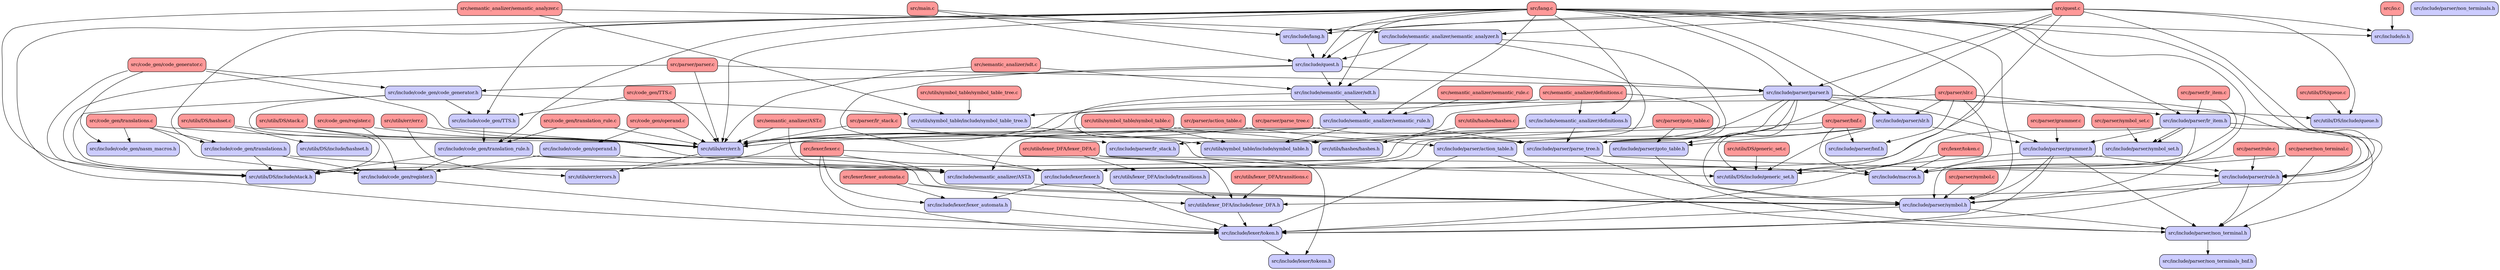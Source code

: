 digraph codeviz {
    splines=true
    sep="+15,15"
    overlap=scalexy

    node [shape=Mrecord, fontsize=12]

    node [fillcolor="#ff9999", style=filled] "src/code_gen/TTS.c"                                 [label = "src/code_gen/TTS.c"]
    node [fillcolor="#ff9999", style=filled] "src/code_gen/code_generator.c"                      [label = "src/code_gen/code_generator.c"]
    node [fillcolor="#ff9999", style=filled] "src/code_gen/operand.c"                             [label = "src/code_gen/operand.c"]
    node [fillcolor="#ff9999", style=filled] "src/code_gen/register.c"                            [label = "src/code_gen/register.c"]
    node [fillcolor="#ff9999", style=filled] "src/code_gen/translation_rule.c"                    [label = "src/code_gen/translation_rule.c"]
    node [fillcolor="#ff9999", style=filled] "src/code_gen/translations.c"                        [label = "src/code_gen/translations.c"]
    node [fillcolor="#ccccff", style=filled] "src/include/code_gen/TTS.h"                         [label = "src/include/code_gen/TTS.h"]
    node [fillcolor="#ccccff", style=filled] "src/include/code_gen/code_generator.h"              [label = "src/include/code_gen/code_generator.h"]
    node [fillcolor="#ccccff", style=filled] "src/include/code_gen/nasm_macros.h"                 [label = "src/include/code_gen/nasm_macros.h"]
    node [fillcolor="#ccccff", style=filled] "src/include/code_gen/operand.h"                     [label = "src/include/code_gen/operand.h"]
    node [fillcolor="#ccccff", style=filled] "src/include/code_gen/register.h"                    [label = "src/include/code_gen/register.h"]
    node [fillcolor="#ccccff", style=filled] "src/include/code_gen/translation_rule.h"            [label = "src/include/code_gen/translation_rule.h"]
    node [fillcolor="#ccccff", style=filled] "src/include/code_gen/translations.h"                [label = "src/include/code_gen/translations.h"]
    node [fillcolor="#ccccff", style=filled] "src/include/io.h"                                   [label = "src/include/io.h"]
    node [fillcolor="#ccccff", style=filled] "src/include/lang.h"                                 [label = "src/include/lang.h"]
    node [fillcolor="#ccccff", style=filled] "src/include/lexer/lexer.h"                          [label = "src/include/lexer/lexer.h"]
    node [fillcolor="#ccccff", style=filled] "src/include/lexer/lexer_automata.h"                 [label = "src/include/lexer/lexer_automata.h"]
    node [fillcolor="#ccccff", style=filled] "src/include/lexer/token.h"                          [label = "src/include/lexer/token.h"]
    node [fillcolor="#ccccff", style=filled] "src/include/lexer/tokens.h"                         [label = "src/include/lexer/tokens.h"]
    node [fillcolor="#ccccff", style=filled] "src/include/macros.h"                               [label = "src/include/macros.h"]
    node [fillcolor="#ccccff", style=filled] "src/include/parser/action_table.h"                  [label = "src/include/parser/action_table.h"]
    node [fillcolor="#ccccff", style=filled] "src/include/parser/bnf.h"                           [label = "src/include/parser/bnf.h"]
    node [fillcolor="#ccccff", style=filled] "src/include/parser/goto_table.h"                    [label = "src/include/parser/goto_table.h"]
    node [fillcolor="#ccccff", style=filled] "src/include/parser/grammer.h"                       [label = "src/include/parser/grammer.h"]
    node [fillcolor="#ccccff", style=filled] "src/include/parser/lr_item.h"                       [label = "src/include/parser/lr_item.h"]
    node [fillcolor="#ccccff", style=filled] "src/include/parser/lr_stack.h"                      [label = "src/include/parser/lr_stack.h"]
    node [fillcolor="#ccccff", style=filled] "src/include/parser/non_terminal.h"                  [label = "src/include/parser/non_terminal.h"]
    node [fillcolor="#ccccff", style=filled] "src/include/parser/non_terminals.h"                 [label = "src/include/parser/non_terminals.h"]
    node [fillcolor="#ccccff", style=filled] "src/include/parser/non_terminals_bnf.h"             [label = "src/include/parser/non_terminals_bnf.h"]
    node [fillcolor="#ccccff", style=filled] "src/include/parser/parse_tree.h"                    [label = "src/include/parser/parse_tree.h"]
    node [fillcolor="#ccccff", style=filled] "src/include/parser/parser.h"                        [label = "src/include/parser/parser.h"]
    node [fillcolor="#ccccff", style=filled] "src/include/parser/rule.h"                          [label = "src/include/parser/rule.h"]
    node [fillcolor="#ccccff", style=filled] "src/include/parser/slr.h"                           [label = "src/include/parser/slr.h"]
    node [fillcolor="#ccccff", style=filled] "src/include/parser/symbol.h"                        [label = "src/include/parser/symbol.h"]
    node [fillcolor="#ccccff", style=filled] "src/include/parser/symbol_set.h"                    [label = "src/include/parser/symbol_set.h"]
    node [fillcolor="#ccccff", style=filled] "src/include/quest.h"                                [label = "src/include/quest.h"]
    node [fillcolor="#ccccff", style=filled] "src/include/semantic_analizer/AST.h"                [label = "src/include/semantic_analizer/AST.h"]
    node [fillcolor="#ccccff", style=filled] "src/include/semantic_analizer/definitions.h"        [label = "src/include/semantic_analizer/definitions.h"]
    node [fillcolor="#ccccff", style=filled] "src/include/semantic_analizer/sdt.h"                [label = "src/include/semantic_analizer/sdt.h"]
    node [fillcolor="#ccccff", style=filled] "src/include/semantic_analizer/semantic_analyzer.h"  [label = "src/include/semantic_analizer/semantic_analyzer.h"]
    node [fillcolor="#ccccff", style=filled] "src/include/semantic_analizer/semantic_rule.h"      [label = "src/include/semantic_analizer/semantic_rule.h"]
    node [fillcolor="#ff9999", style=filled] "src/io.c"                                           [label = "src/io.c"]
    node [fillcolor="#ff9999", style=filled] "src/lang.c"                                         [label = "src/lang.c"]
    node [fillcolor="#ff9999", style=filled] "src/lexer/lexer.c"                                  [label = "src/lexer/lexer.c"]
    node [fillcolor="#ff9999", style=filled] "src/lexer/lexer_automata.c"                         [label = "src/lexer/lexer_automata.c"]
    node [fillcolor="#ff9999", style=filled] "src/lexer/token.c"                                  [label = "src/lexer/token.c"]
    node [fillcolor="#ff9999", style=filled] "src/main.c"                                         [label = "src/main.c"]
    node [fillcolor="#ff9999", style=filled] "src/parser/action_table.c"                          [label = "src/parser/action_table.c"]
    node [fillcolor="#ff9999", style=filled] "src/parser/bnf.c"                                   [label = "src/parser/bnf.c"]
    node [fillcolor="#ff9999", style=filled] "src/parser/goto_table.c"                            [label = "src/parser/goto_table.c"]
    node [fillcolor="#ff9999", style=filled] "src/parser/grammer.c"                               [label = "src/parser/grammer.c"]
    node [fillcolor="#ff9999", style=filled] "src/parser/lr_item.c"                               [label = "src/parser/lr_item.c"]
    node [fillcolor="#ff9999", style=filled] "src/parser/lr_stack.c"                              [label = "src/parser/lr_stack.c"]
    node [fillcolor="#ff9999", style=filled] "src/parser/non_terminal.c"                          [label = "src/parser/non_terminal.c"]
    node [fillcolor="#ff9999", style=filled] "src/parser/parse_tree.c"                            [label = "src/parser/parse_tree.c"]
    node [fillcolor="#ff9999", style=filled] "src/parser/parser.c"                                [label = "src/parser/parser.c"]
    node [fillcolor="#ff9999", style=filled] "src/parser/rule.c"                                  [label = "src/parser/rule.c"]
    node [fillcolor="#ff9999", style=filled] "src/parser/slr.c"                                   [label = "src/parser/slr.c"]
    node [fillcolor="#ff9999", style=filled] "src/parser/symbol.c"                                [label = "src/parser/symbol.c"]
    node [fillcolor="#ff9999", style=filled] "src/parser/symbol_set.c"                            [label = "src/parser/symbol_set.c"]
    node [fillcolor="#ff9999", style=filled] "src/quest.c"                                        [label = "src/quest.c"]
    node [fillcolor="#ff9999", style=filled] "src/semantic_analizer/AST.c"                        [label = "src/semantic_analizer/AST.c"]
    node [fillcolor="#ff9999", style=filled] "src/semantic_analizer/definitions.c"                [label = "src/semantic_analizer/definitions.c"]
    node [fillcolor="#ff9999", style=filled] "src/semantic_analizer/sdt.c"                        [label = "src/semantic_analizer/sdt.c"]
    node [fillcolor="#ff9999", style=filled] "src/semantic_analizer/semantic_analyzer.c"          [label = "src/semantic_analizer/semantic_analyzer.c"]
    node [fillcolor="#ff9999", style=filled] "src/semantic_analizer/semantic_rule.c"              [label = "src/semantic_analizer/semantic_rule.c"]
    node [fillcolor="#ff9999", style=filled] "src/utils/DS/generic_set.c"                         [label = "src/utils/DS/generic_set.c"]
    node [fillcolor="#ff9999", style=filled] "src/utils/DS/hashset.c"                             [label = "src/utils/DS/hashset.c"]
    node [fillcolor="#ccccff", style=filled] "src/utils/DS/include/generic_set.h"                 [label = "src/utils/DS/include/generic_set.h"]
    node [fillcolor="#ccccff", style=filled] "src/utils/DS/include/hashset.h"                     [label = "src/utils/DS/include/hashset.h"]
    node [fillcolor="#ccccff", style=filled] "src/utils/DS/include/queue.h"                       [label = "src/utils/DS/include/queue.h"]
    node [fillcolor="#ccccff", style=filled] "src/utils/DS/include/stack.h"                       [label = "src/utils/DS/include/stack.h"]
    node [fillcolor="#ff9999", style=filled] "src/utils/DS/queue.c"                               [label = "src/utils/DS/queue.c"]
    node [fillcolor="#ff9999", style=filled] "src/utils/DS/stack.c"                               [label = "src/utils/DS/stack.c"]
    node [fillcolor="#ff9999", style=filled] "src/utils/err/err.c"                                [label = "src/utils/err/err.c"]
    node [fillcolor="#ccccff", style=filled] "src/utils/err/err.h"                                [label = "src/utils/err/err.h"]
    node [fillcolor="#ccccff", style=filled] "src/utils/err/errors.h"                             [label = "src/utils/err/errors.h"]
    node [fillcolor="#ff9999", style=filled] "src/utils/hashes/hashes.c"                          [label = "src/utils/hashes/hashes.c"]
    node [fillcolor="#ccccff", style=filled] "src/utils/hashes/hashes.h"                          [label = "src/utils/hashes/hashes.h"]
    node [fillcolor="#ccccff", style=filled] "src/utils/lexer_DFA/include/lexer_DFA.h"            [label = "src/utils/lexer_DFA/include/lexer_DFA.h"]
    node [fillcolor="#ccccff", style=filled] "src/utils/lexer_DFA/include/transitions.h"          [label = "src/utils/lexer_DFA/include/transitions.h"]
    node [fillcolor="#ff9999", style=filled] "src/utils/lexer_DFA/lexer_DFA.c"                    [label = "src/utils/lexer_DFA/lexer_DFA.c"]
    node [fillcolor="#ff9999", style=filled] "src/utils/lexer_DFA/transitions.c"                  [label = "src/utils/lexer_DFA/transitions.c"]
    node [fillcolor="#ccccff", style=filled] "src/utils/symbol_table/include/symbol_table.h"      [label = "src/utils/symbol_table/include/symbol_table.h"]
    node [fillcolor="#ccccff", style=filled] "src/utils/symbol_table/include/symbol_table_tree.h" [label = "src/utils/symbol_table/include/symbol_table_tree.h"]
    node [fillcolor="#ff9999", style=filled] "src/utils/symbol_table/symbol_table.c"              [label = "src/utils/symbol_table/symbol_table.c"]
    node [fillcolor="#ff9999", style=filled] "src/utils/symbol_table/symbol_table_tree.c"         [label = "src/utils/symbol_table/symbol_table_tree.c"]

    "src/code_gen/TTS.c"                                 -> "src/include/code_gen/TTS.h"
    "src/code_gen/TTS.c"                                 -> "src/utils/err/err.h"
    "src/code_gen/code_generator.c"                      -> "src/include/code_gen/code_generator.h"
    "src/code_gen/code_generator.c"                      -> "src/include/code_gen/nasm_macros.h"
    "src/code_gen/code_generator.c"                      -> "src/utils/err/err.h"
    "src/code_gen/code_generator.c"                      -> "src/utils/DS/include/stack.h"
    "src/code_gen/operand.c"                             -> "src/include/code_gen/operand.h"
    "src/code_gen/operand.c"                             -> "src/utils/err/err.h"
    "src/code_gen/register.c"                            -> "src/include/code_gen/register.h"
    "src/code_gen/register.c"                            -> "src/utils/err/err.h"
    "src/code_gen/translation_rule.c"                    -> "src/include/code_gen/translation_rule.h"
    "src/code_gen/translation_rule.c"                    -> "src/utils/err/err.h"
    "src/code_gen/translations.c"                        -> "src/include/code_gen/translations.h"
    "src/code_gen/translations.c"                        -> "src/include/code_gen/nasm_macros.h"
    "src/code_gen/translations.c"                        -> "src/include/code_gen/register.h"
    "src/code_gen/translations.c"                        -> "src/utils/err/err.h"
    "src/include/code_gen/TTS.h"                         -> "src/include/code_gen/translation_rule.h"
    "src/include/code_gen/code_generator.h"              -> "src/include/code_gen/TTS.h"
    "src/include/code_gen/code_generator.h"              -> "src/include/code_gen/register.h"
    "src/include/code_gen/code_generator.h"              -> "src/include/semantic_analizer/AST.h"
    "src/include/code_gen/code_generator.h"              -> "src/utils/symbol_table/include/symbol_table_tree.h"
    "src/include/code_gen/operand.h"                     -> "src/include/code_gen/register.h"
    "src/include/code_gen/operand.h"                     -> "src/include/parser/symbol.h"
    "src/include/code_gen/register.h"                    -> "src/include/lexer/token.h"
    "src/include/code_gen/translation_rule.h"            -> "src/include/parser/symbol.h"
    "src/include/code_gen/translation_rule.h"            -> "src/include/semantic_analizer/AST.h"
    "src/include/code_gen/translation_rule.h"            -> "src/utils/DS/include/stack.h"
    "src/include/code_gen/translation_rule.h"            -> "src/include/code_gen/register.h"
    "src/include/code_gen/translations.h"                -> "src/include/semantic_analizer/AST.h"
    "src/include/code_gen/translations.h"                -> "src/include/code_gen/register.h"
    "src/include/code_gen/translations.h"                -> "src/utils/DS/include/stack.h"
    "src/include/lang.h"                                 -> "src/include/quest.h"
    "src/include/lexer/lexer.h"                          -> "src/include/lexer/lexer_automata.h"
    "src/include/lexer/lexer.h"                          -> "src/include/lexer/token.h"
    "src/include/lexer/lexer_automata.h"                 -> "src/include/lexer/token.h"
    "src/include/lexer/token.h"                          -> "src/include/lexer/tokens.h"
    "src/include/parser/action_table.h"                  -> "src/include/parser/non_terminal.h"
    "src/include/parser/action_table.h"                  -> "src/include/lexer/token.h"
    "src/include/parser/goto_table.h"                    -> "src/include/parser/non_terminal.h"
    "src/include/parser/grammer.h"                       -> "src/include/parser/non_terminal.h"
    "src/include/parser/grammer.h"                       -> "src/include/parser/rule.h"
    "src/include/parser/grammer.h"                       -> "src/include/parser/symbol.h"
    "src/include/parser/grammer.h"                       -> "src/include/lexer/token.h"
    "src/include/parser/grammer.h"                       -> "src/utils/DS/include/generic_set.h"
    "src/include/parser/lr_item.h"                       -> "src/include/parser/grammer.h"
    "src/include/parser/lr_item.h"                       -> "src/include/parser/non_terminal.h"
    "src/include/parser/lr_item.h"                       -> "src/include/parser/rule.h"
    "src/include/parser/lr_item.h"                       -> "src/include/parser/symbol_set.h"
    "src/include/parser/lr_item.h"                       -> "src/include/parser/symbol.h"
    "src/include/parser/lr_item.h"                       -> "src/include/parser/symbol_set.h"
    "src/include/parser/lr_item.h"                       -> "src/utils/DS/include/generic_set.h"
    "src/include/parser/non_terminal.h"                  -> "src/include/parser/non_terminals_bnf.h"
    "src/include/parser/parse_tree.h"                    -> "src/include/parser/rule.h"
    "src/include/parser/parse_tree.h"                    -> "src/include/parser/symbol.h"
    "src/include/parser/parser.h"                        -> "src/include/parser/action_table.h"
    "src/include/parser/parser.h"                        -> "src/include/parser/goto_table.h"
    "src/include/parser/parser.h"                        -> "src/include/parser/grammer.h"
    "src/include/parser/parser.h"                        -> "src/include/parser/lr_stack.h"
    "src/include/parser/parser.h"                        -> "src/include/parser/parse_tree.h"
    "src/include/parser/parser.h"                        -> "src/include/parser/rule.h"
    "src/include/parser/parser.h"                        -> "src/include/parser/slr.h"
    "src/include/parser/parser.h"                        -> "src/utils/DS/include/queue.h"
    "src/include/parser/parser.h"                        -> "src/include/parser/symbol.h"
    "src/include/parser/rule.h"                          -> "src/include/lexer/token.h"
    "src/include/parser/rule.h"                          -> "src/include/parser/non_terminal.h"
    "src/include/parser/rule.h"                          -> "src/include/parser/symbol.h"
    "src/include/parser/slr.h"                           -> "src/utils/DS/include/generic_set.h"
    "src/include/parser/slr.h"                           -> "src/include/parser/action_table.h"
    "src/include/parser/slr.h"                           -> "src/include/parser/goto_table.h"
    "src/include/parser/slr.h"                           -> "src/include/parser/grammer.h"
    "src/include/parser/symbol.h"                        -> "src/include/lexer/token.h"
    "src/include/parser/symbol.h"                        -> "src/include/parser/non_terminal.h"
    "src/include/parser/symbol_set.h"                    -> "src/include/parser/symbol.h"
    "src/include/quest.h"                                -> "src/include/code_gen/code_generator.h"
    "src/include/quest.h"                                -> "src/include/lexer/lexer.h"
    "src/include/quest.h"                                -> "src/include/parser/parser.h"
    "src/include/quest.h"                                -> "src/include/semantic_analizer/sdt.h"
    "src/include/semantic_analizer/AST.h"                -> "src/include/parser/symbol.h"
    "src/include/semantic_analizer/definitions.h"        -> "src/include/semantic_analizer/AST.h"
    "src/include/semantic_analizer/definitions.h"        -> "src/include/parser/parse_tree.h"
    "src/include/semantic_analizer/definitions.h"        -> "src/utils/DS/include/stack.h"
    "src/include/semantic_analizer/definitions.h"        -> "src/utils/symbol_table/include/symbol_table.h"
    "src/include/semantic_analizer/sdt.h"                -> "src/utils/DS/include/generic_set.h"
    "src/include/semantic_analizer/sdt.h"                -> "src/include/semantic_analizer/semantic_rule.h"
    "src/include/semantic_analizer/semantic_analyzer.h"  -> "src/include/parser/parse_tree.h"
    "src/include/semantic_analizer/semantic_analyzer.h"  -> "src/include/quest.h"
    "src/include/semantic_analizer/semantic_analyzer.h"  -> "src/include/semantic_analizer/AST.h"
    "src/include/semantic_analizer/semantic_analyzer.h"  -> "src/include/semantic_analizer/sdt.h"
    "src/include/semantic_analizer/semantic_rule.h"      -> "src/include/parser/parse_tree.h"
    "src/include/semantic_analizer/semantic_rule.h"      -> "src/utils/DS/include/stack.h"
    "src/include/semantic_analizer/semantic_rule.h"      -> "src/utils/symbol_table/include/symbol_table.h"
    "src/include/semantic_analizer/semantic_rule.h"      -> "src/include/semantic_analizer/AST.h"
    "src/io.c"                                           -> "src/include/io.h"
    "src/lang.c"                                         -> "src/include/lang.h"
    "src/lang.c"                                         -> "src/include/code_gen/TTS.h"
    "src/lang.c"                                         -> "src/include/code_gen/translation_rule.h"
    "src/lang.c"                                         -> "src/include/code_gen/translations.h"
    "src/lang.c"                                         -> "src/include/io.h"
    "src/lang.c"                                         -> "src/include/lexer/token.h"
    "src/lang.c"                                         -> "src/include/parser/lr_item.h"
    "src/lang.c"                                         -> "src/include/parser/parser.h"
    "src/lang.c"                                         -> "src/include/parser/rule.h"
    "src/lang.c"                                         -> "src/include/parser/slr.h"
    "src/lang.c"                                         -> "src/include/macros.h"
    "src/lang.c"                                         -> "src/include/parser/symbol.h"
    "src/lang.c"                                         -> "src/include/quest.h"
    "src/lang.c"                                         -> "src/include/semantic_analizer/definitions.h"
    "src/lang.c"                                         -> "src/include/semantic_analizer/sdt.h"
    "src/lang.c"                                         -> "src/include/semantic_analizer/semantic_rule.h"
    "src/lang.c"                                         -> "src/utils/DS/include/generic_set.h"
    "src/lang.c"                                         -> "src/utils/err/err.h"
    "src/lexer/lexer.c"                                  -> "src/include/lexer/lexer.h"
    "src/lexer/lexer.c"                                  -> "src/include/lexer/lexer_automata.h"
    "src/lexer/lexer.c"                                  -> "src/include/macros.h"
    "src/lexer/lexer.c"                                  -> "src/include/lexer/token.h"
    "src/lexer/lexer_automata.c"                         -> "src/include/lexer/lexer_automata.h"
    "src/lexer/lexer_automata.c"                         -> "src/utils/lexer_DFA/include/lexer_DFA.h"
    "src/lexer/token.c"                                  -> "src/include/lexer/token.h"
    "src/lexer/token.c"                                  -> "src/include/macros.h"
    "src/main.c"                                         -> "src/include/quest.h"
    "src/main.c"                                         -> "src/include/lang.h"
    "src/parser/action_table.c"                          -> "src/include/parser/action_table.h"
    "src/parser/action_table.c"                          -> "src/utils/err/err.h"
    "src/parser/bnf.c"                                   -> "src/include/parser/bnf.h"
    "src/parser/bnf.c"                                   -> "src/utils/err/err.h"
    "src/parser/bnf.c"                                   -> "src/utils/DS/include/generic_set.h"
    "src/parser/bnf.c"                                   -> "src/include/macros.h"
    "src/parser/goto_table.c"                            -> "src/include/parser/goto_table.h"
    "src/parser/goto_table.c"                            -> "src/utils/err/err.h"
    "src/parser/grammer.c"                               -> "src/include/parser/grammer.h"
    "src/parser/lr_item.c"                               -> "src/include/parser/lr_item.h"
    "src/parser/lr_item.c"                               -> "src/include/macros.h"
    "src/parser/lr_stack.c"                              -> "src/include/parser/lr_stack.h"
    "src/parser/lr_stack.c"                              -> "src/utils/err/err.h"
    "src/parser/non_terminal.c"                          -> "src/include/parser/non_terminal.h"
    "src/parser/non_terminal.c"                          -> "src/include/macros.h"
    "src/parser/parse_tree.c"                            -> "src/include/parser/parse_tree.h"
    "src/parser/parse_tree.c"                            -> "src/utils/err/err.h"
    "src/parser/parser.c"                                -> "src/include/parser/parser.h"
    "src/parser/parser.c"                                -> "src/utils/err/err.h"
    "src/parser/parser.c"                                -> "src/utils/DS/include/stack.h"
    "src/parser/rule.c"                                  -> "src/include/parser/rule.h"
    "src/parser/rule.c"                                  -> "src/include/macros.h"
    "src/parser/slr.c"                                   -> "src/include/parser/slr.h"
    "src/parser/slr.c"                                   -> "src/include/parser/lr_item.h"
    "src/parser/slr.c"                                   -> "src/include/parser/bnf.h"
    "src/parser/slr.c"                                   -> "src/include/macros.h"
    "src/parser/slr.c"                                   -> "src/utils/err/err.h"
    "src/parser/symbol.c"                                -> "src/include/parser/symbol.h"
    "src/parser/symbol_set.c"                            -> "src/include/parser/symbol_set.h"
    "src/quest.c"                                        -> "src/include/quest.h"
    "src/quest.c"                                        -> "src/include/lang.h"
    "src/quest.c"                                        -> "src/include/lexer/lexer.h"
    "src/quest.c"                                        -> "src/include/io.h"
    "src/quest.c"                                        -> "src/include/parser/parse_tree.h"
    "src/quest.c"                                        -> "src/include/parser/parser.h"
    "src/quest.c"                                        -> "src/include/semantic_analizer/semantic_analyzer.h"
    "src/quest.c"                                        -> "src/utils/DS/include/queue.h"
    "src/quest.c"                                        -> "src/utils/lexer_DFA/include/lexer_DFA.h"
    "src/semantic_analizer/AST.c"                        -> "src/include/semantic_analizer/AST.h"
    "src/semantic_analizer/AST.c"                        -> "src/utils/err/err.h"
    "src/semantic_analizer/definitions.c"                -> "src/include/semantic_analizer/definitions.h"
    "src/semantic_analizer/definitions.c"                -> "src/include/parser/parse_tree.h"
    "src/semantic_analizer/definitions.c"                -> "src/utils/err/err.h"
    "src/semantic_analizer/definitions.c"                -> "src/utils/symbol_table/include/symbol_table_tree.h"
    "src/semantic_analizer/sdt.c"                        -> "src/include/semantic_analizer/sdt.h"
    "src/semantic_analizer/sdt.c"                        -> "src/utils/err/err.h"
    "src/semantic_analizer/semantic_analyzer.c"          -> "src/include/semantic_analizer/semantic_analyzer.h"
    "src/semantic_analizer/semantic_analyzer.c"          -> "src/utils/DS/include/stack.h"
    "src/semantic_analizer/semantic_analyzer.c"          -> "src/utils/symbol_table/include/symbol_table_tree.h"
    "src/semantic_analizer/semantic_rule.c"              -> "src/include/semantic_analizer/semantic_rule.h"
    "src/utils/DS/generic_set.c"                         -> "src/utils/DS/include/generic_set.h"
    "src/utils/DS/hashset.c"                             -> "src/utils/DS/include/hashset.h"
    "src/utils/DS/hashset.c"                             -> "src/utils/err/err.h"
    "src/utils/DS/queue.c"                               -> "src/utils/DS/include/queue.h"
    "src/utils/DS/stack.c"                               -> "src/utils/DS/include/stack.h"
    "src/utils/DS/stack.c"                               -> "src/utils/err/err.h"
    "src/utils/err/err.c"                                -> "src/utils/err/err.h"
    "src/utils/err/err.c"                                -> "src/utils/err/errors.h"
    "src/utils/err/err.h"                                -> "src/utils/err/errors.h"
    "src/utils/hashes/hashes.c"                          -> "src/utils/hashes/hashes.h"
    "src/utils/lexer_DFA/include/lexer_DFA.h"            -> "src/include/lexer/token.h"
    "src/utils/lexer_DFA/include/transitions.h"          -> "src/utils/lexer_DFA/include/lexer_DFA.h"
    "src/utils/lexer_DFA/lexer_DFA.c"                    -> "src/utils/lexer_DFA/include/lexer_DFA.h"
    "src/utils/lexer_DFA/lexer_DFA.c"                    -> "src/utils/lexer_DFA/include/transitions.h"
    "src/utils/lexer_DFA/lexer_DFA.c"                    -> "src/include/lexer/tokens.h"
    "src/utils/lexer_DFA/lexer_DFA.c"                    -> "src/include/macros.h"
    "src/utils/lexer_DFA/transitions.c"                  -> "src/utils/lexer_DFA/include/lexer_DFA.h"
    "src/utils/symbol_table/include/symbol_table_tree.h" -> "src/utils/symbol_table/include/symbol_table.h"
    "src/utils/symbol_table/symbol_table.c"              -> "src/utils/symbol_table/include/symbol_table.h"
    "src/utils/symbol_table/symbol_table.c"              -> "src/utils/err/err.h"
    "src/utils/symbol_table/symbol_table.c"              -> "src/utils/hashes/hashes.h"
    "src/utils/symbol_table/symbol_table_tree.c"         -> "src/utils/symbol_table/include/symbol_table_tree.h"
}